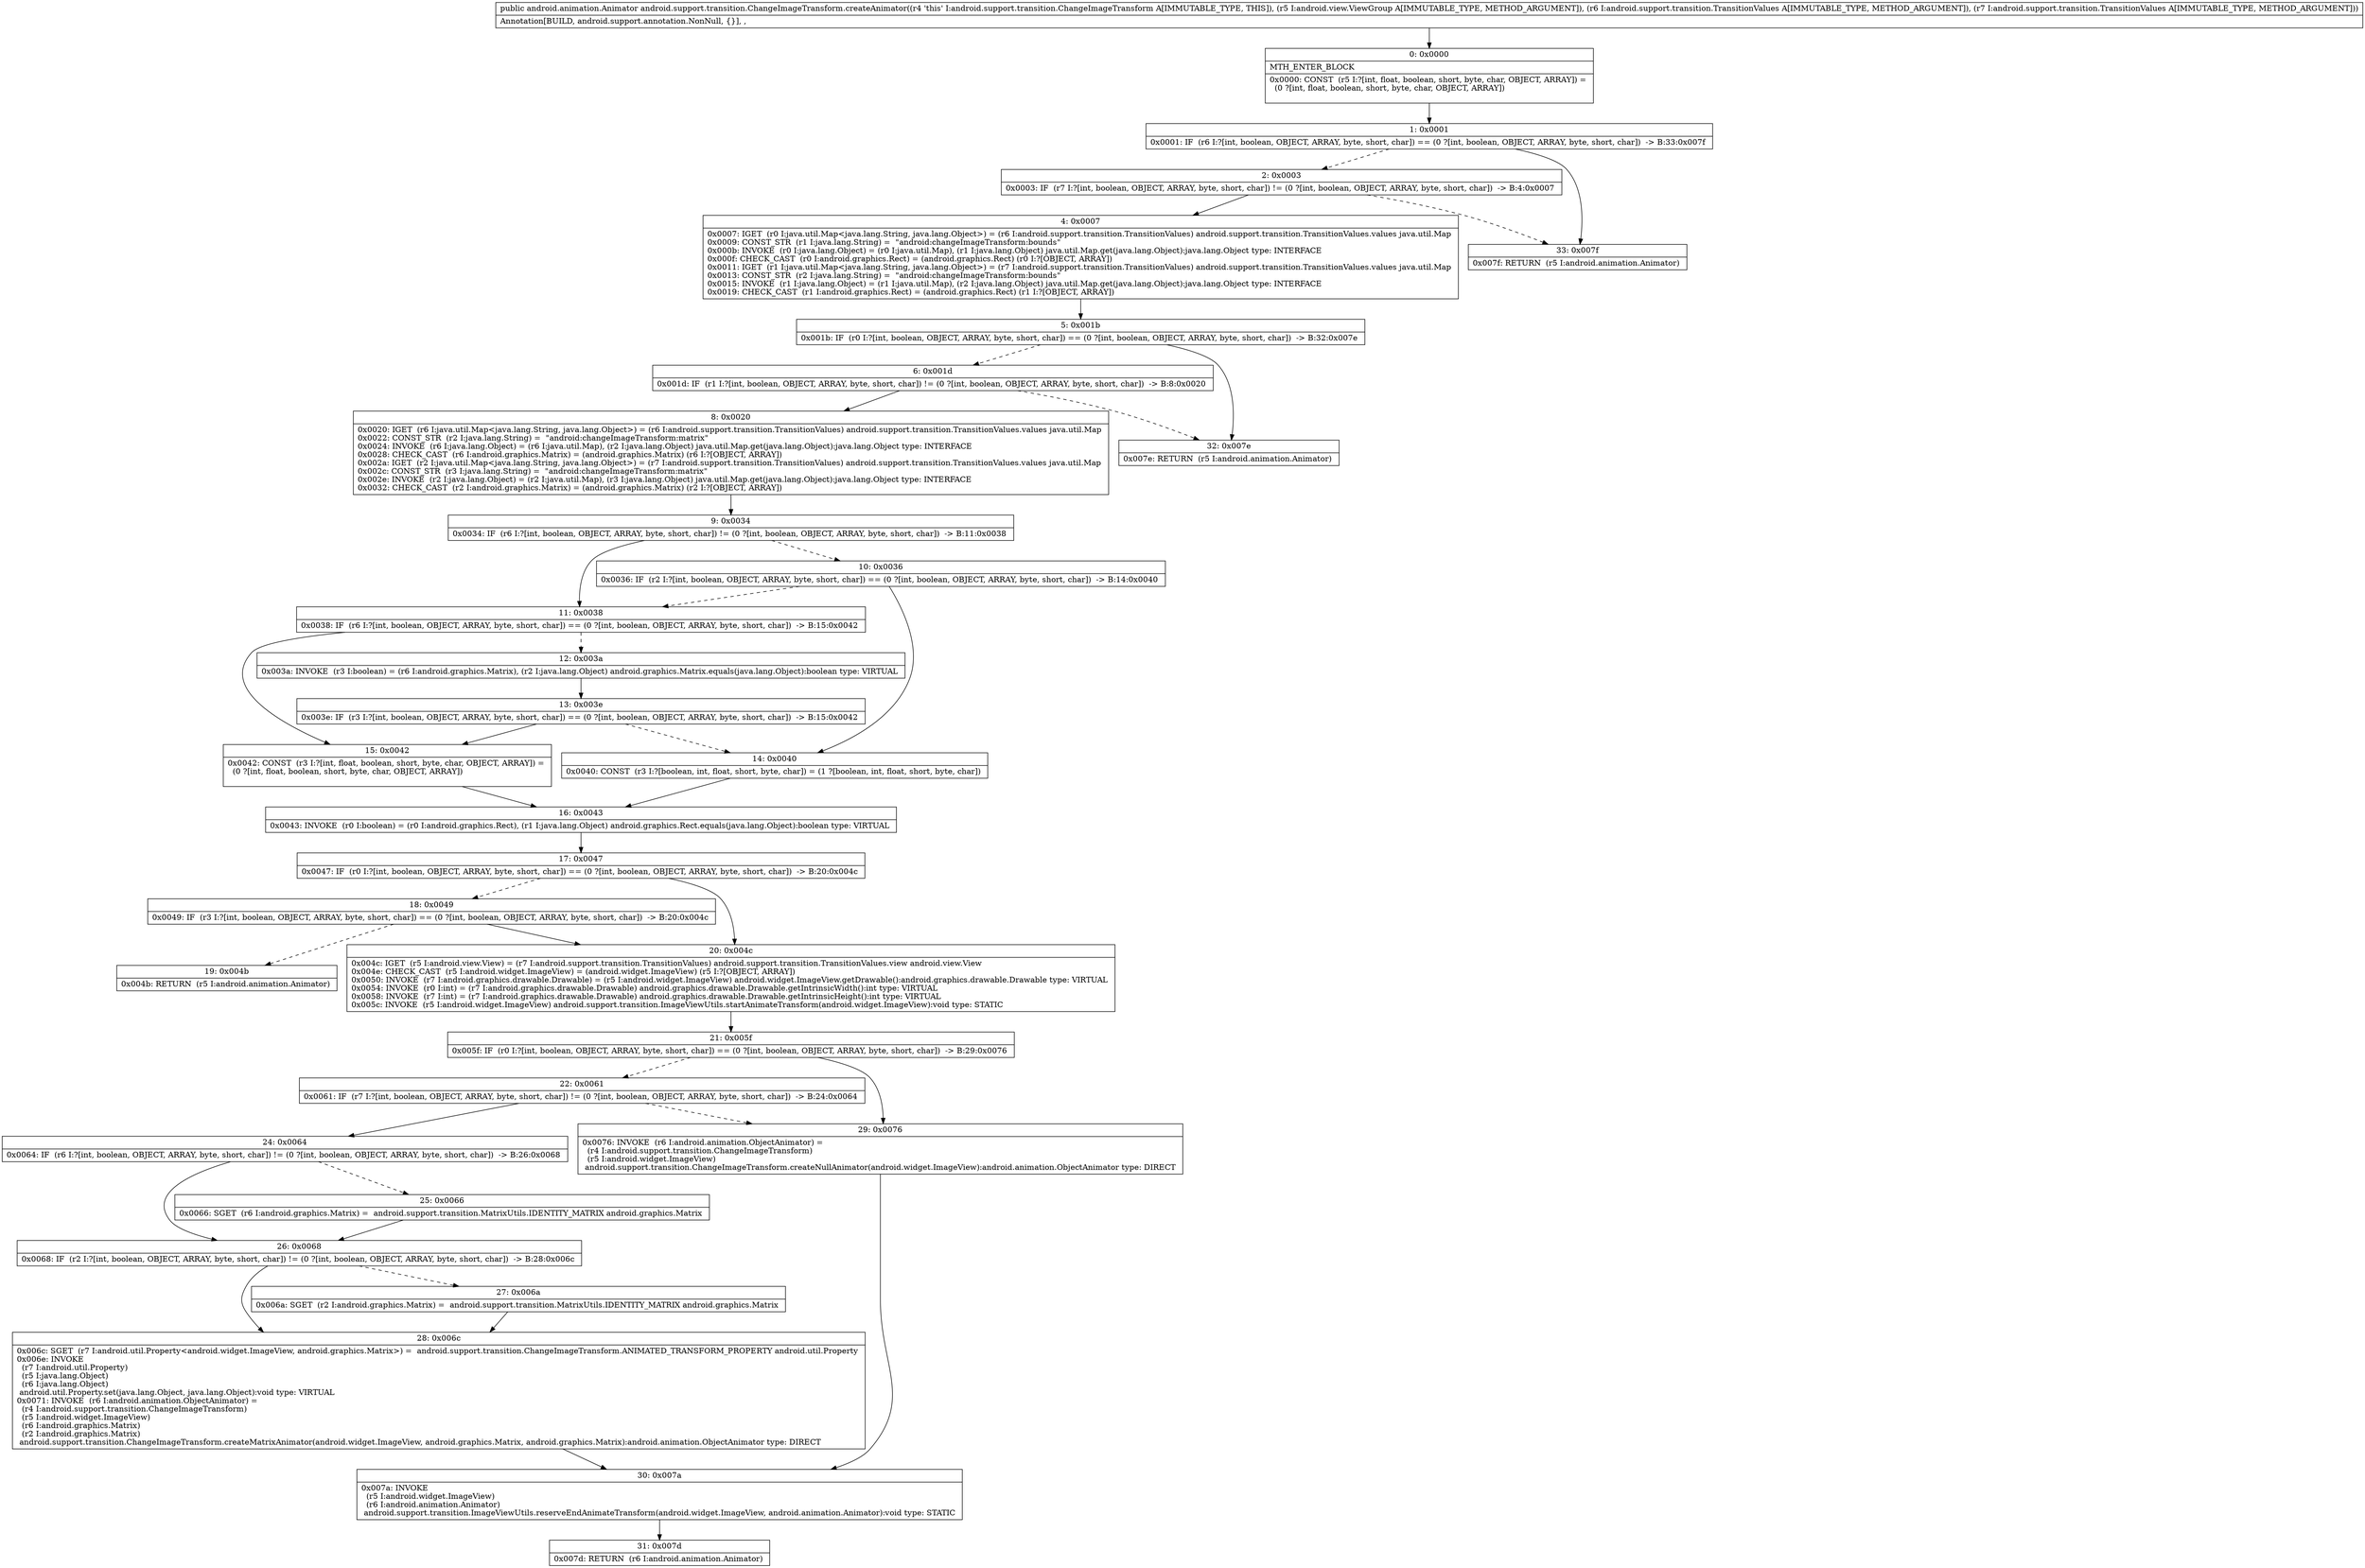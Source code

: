 digraph "CFG forandroid.support.transition.ChangeImageTransform.createAnimator(Landroid\/view\/ViewGroup;Landroid\/support\/transition\/TransitionValues;Landroid\/support\/transition\/TransitionValues;)Landroid\/animation\/Animator;" {
Node_0 [shape=record,label="{0\:\ 0x0000|MTH_ENTER_BLOCK\l|0x0000: CONST  (r5 I:?[int, float, boolean, short, byte, char, OBJECT, ARRAY]) = \l  (0 ?[int, float, boolean, short, byte, char, OBJECT, ARRAY])\l \l}"];
Node_1 [shape=record,label="{1\:\ 0x0001|0x0001: IF  (r6 I:?[int, boolean, OBJECT, ARRAY, byte, short, char]) == (0 ?[int, boolean, OBJECT, ARRAY, byte, short, char])  \-\> B:33:0x007f \l}"];
Node_2 [shape=record,label="{2\:\ 0x0003|0x0003: IF  (r7 I:?[int, boolean, OBJECT, ARRAY, byte, short, char]) != (0 ?[int, boolean, OBJECT, ARRAY, byte, short, char])  \-\> B:4:0x0007 \l}"];
Node_4 [shape=record,label="{4\:\ 0x0007|0x0007: IGET  (r0 I:java.util.Map\<java.lang.String, java.lang.Object\>) = (r6 I:android.support.transition.TransitionValues) android.support.transition.TransitionValues.values java.util.Map \l0x0009: CONST_STR  (r1 I:java.lang.String) =  \"android:changeImageTransform:bounds\" \l0x000b: INVOKE  (r0 I:java.lang.Object) = (r0 I:java.util.Map), (r1 I:java.lang.Object) java.util.Map.get(java.lang.Object):java.lang.Object type: INTERFACE \l0x000f: CHECK_CAST  (r0 I:android.graphics.Rect) = (android.graphics.Rect) (r0 I:?[OBJECT, ARRAY]) \l0x0011: IGET  (r1 I:java.util.Map\<java.lang.String, java.lang.Object\>) = (r7 I:android.support.transition.TransitionValues) android.support.transition.TransitionValues.values java.util.Map \l0x0013: CONST_STR  (r2 I:java.lang.String) =  \"android:changeImageTransform:bounds\" \l0x0015: INVOKE  (r1 I:java.lang.Object) = (r1 I:java.util.Map), (r2 I:java.lang.Object) java.util.Map.get(java.lang.Object):java.lang.Object type: INTERFACE \l0x0019: CHECK_CAST  (r1 I:android.graphics.Rect) = (android.graphics.Rect) (r1 I:?[OBJECT, ARRAY]) \l}"];
Node_5 [shape=record,label="{5\:\ 0x001b|0x001b: IF  (r0 I:?[int, boolean, OBJECT, ARRAY, byte, short, char]) == (0 ?[int, boolean, OBJECT, ARRAY, byte, short, char])  \-\> B:32:0x007e \l}"];
Node_6 [shape=record,label="{6\:\ 0x001d|0x001d: IF  (r1 I:?[int, boolean, OBJECT, ARRAY, byte, short, char]) != (0 ?[int, boolean, OBJECT, ARRAY, byte, short, char])  \-\> B:8:0x0020 \l}"];
Node_8 [shape=record,label="{8\:\ 0x0020|0x0020: IGET  (r6 I:java.util.Map\<java.lang.String, java.lang.Object\>) = (r6 I:android.support.transition.TransitionValues) android.support.transition.TransitionValues.values java.util.Map \l0x0022: CONST_STR  (r2 I:java.lang.String) =  \"android:changeImageTransform:matrix\" \l0x0024: INVOKE  (r6 I:java.lang.Object) = (r6 I:java.util.Map), (r2 I:java.lang.Object) java.util.Map.get(java.lang.Object):java.lang.Object type: INTERFACE \l0x0028: CHECK_CAST  (r6 I:android.graphics.Matrix) = (android.graphics.Matrix) (r6 I:?[OBJECT, ARRAY]) \l0x002a: IGET  (r2 I:java.util.Map\<java.lang.String, java.lang.Object\>) = (r7 I:android.support.transition.TransitionValues) android.support.transition.TransitionValues.values java.util.Map \l0x002c: CONST_STR  (r3 I:java.lang.String) =  \"android:changeImageTransform:matrix\" \l0x002e: INVOKE  (r2 I:java.lang.Object) = (r2 I:java.util.Map), (r3 I:java.lang.Object) java.util.Map.get(java.lang.Object):java.lang.Object type: INTERFACE \l0x0032: CHECK_CAST  (r2 I:android.graphics.Matrix) = (android.graphics.Matrix) (r2 I:?[OBJECT, ARRAY]) \l}"];
Node_9 [shape=record,label="{9\:\ 0x0034|0x0034: IF  (r6 I:?[int, boolean, OBJECT, ARRAY, byte, short, char]) != (0 ?[int, boolean, OBJECT, ARRAY, byte, short, char])  \-\> B:11:0x0038 \l}"];
Node_10 [shape=record,label="{10\:\ 0x0036|0x0036: IF  (r2 I:?[int, boolean, OBJECT, ARRAY, byte, short, char]) == (0 ?[int, boolean, OBJECT, ARRAY, byte, short, char])  \-\> B:14:0x0040 \l}"];
Node_11 [shape=record,label="{11\:\ 0x0038|0x0038: IF  (r6 I:?[int, boolean, OBJECT, ARRAY, byte, short, char]) == (0 ?[int, boolean, OBJECT, ARRAY, byte, short, char])  \-\> B:15:0x0042 \l}"];
Node_12 [shape=record,label="{12\:\ 0x003a|0x003a: INVOKE  (r3 I:boolean) = (r6 I:android.graphics.Matrix), (r2 I:java.lang.Object) android.graphics.Matrix.equals(java.lang.Object):boolean type: VIRTUAL \l}"];
Node_13 [shape=record,label="{13\:\ 0x003e|0x003e: IF  (r3 I:?[int, boolean, OBJECT, ARRAY, byte, short, char]) == (0 ?[int, boolean, OBJECT, ARRAY, byte, short, char])  \-\> B:15:0x0042 \l}"];
Node_14 [shape=record,label="{14\:\ 0x0040|0x0040: CONST  (r3 I:?[boolean, int, float, short, byte, char]) = (1 ?[boolean, int, float, short, byte, char]) \l}"];
Node_15 [shape=record,label="{15\:\ 0x0042|0x0042: CONST  (r3 I:?[int, float, boolean, short, byte, char, OBJECT, ARRAY]) = \l  (0 ?[int, float, boolean, short, byte, char, OBJECT, ARRAY])\l \l}"];
Node_16 [shape=record,label="{16\:\ 0x0043|0x0043: INVOKE  (r0 I:boolean) = (r0 I:android.graphics.Rect), (r1 I:java.lang.Object) android.graphics.Rect.equals(java.lang.Object):boolean type: VIRTUAL \l}"];
Node_17 [shape=record,label="{17\:\ 0x0047|0x0047: IF  (r0 I:?[int, boolean, OBJECT, ARRAY, byte, short, char]) == (0 ?[int, boolean, OBJECT, ARRAY, byte, short, char])  \-\> B:20:0x004c \l}"];
Node_18 [shape=record,label="{18\:\ 0x0049|0x0049: IF  (r3 I:?[int, boolean, OBJECT, ARRAY, byte, short, char]) == (0 ?[int, boolean, OBJECT, ARRAY, byte, short, char])  \-\> B:20:0x004c \l}"];
Node_19 [shape=record,label="{19\:\ 0x004b|0x004b: RETURN  (r5 I:android.animation.Animator) \l}"];
Node_20 [shape=record,label="{20\:\ 0x004c|0x004c: IGET  (r5 I:android.view.View) = (r7 I:android.support.transition.TransitionValues) android.support.transition.TransitionValues.view android.view.View \l0x004e: CHECK_CAST  (r5 I:android.widget.ImageView) = (android.widget.ImageView) (r5 I:?[OBJECT, ARRAY]) \l0x0050: INVOKE  (r7 I:android.graphics.drawable.Drawable) = (r5 I:android.widget.ImageView) android.widget.ImageView.getDrawable():android.graphics.drawable.Drawable type: VIRTUAL \l0x0054: INVOKE  (r0 I:int) = (r7 I:android.graphics.drawable.Drawable) android.graphics.drawable.Drawable.getIntrinsicWidth():int type: VIRTUAL \l0x0058: INVOKE  (r7 I:int) = (r7 I:android.graphics.drawable.Drawable) android.graphics.drawable.Drawable.getIntrinsicHeight():int type: VIRTUAL \l0x005c: INVOKE  (r5 I:android.widget.ImageView) android.support.transition.ImageViewUtils.startAnimateTransform(android.widget.ImageView):void type: STATIC \l}"];
Node_21 [shape=record,label="{21\:\ 0x005f|0x005f: IF  (r0 I:?[int, boolean, OBJECT, ARRAY, byte, short, char]) == (0 ?[int, boolean, OBJECT, ARRAY, byte, short, char])  \-\> B:29:0x0076 \l}"];
Node_22 [shape=record,label="{22\:\ 0x0061|0x0061: IF  (r7 I:?[int, boolean, OBJECT, ARRAY, byte, short, char]) != (0 ?[int, boolean, OBJECT, ARRAY, byte, short, char])  \-\> B:24:0x0064 \l}"];
Node_24 [shape=record,label="{24\:\ 0x0064|0x0064: IF  (r6 I:?[int, boolean, OBJECT, ARRAY, byte, short, char]) != (0 ?[int, boolean, OBJECT, ARRAY, byte, short, char])  \-\> B:26:0x0068 \l}"];
Node_25 [shape=record,label="{25\:\ 0x0066|0x0066: SGET  (r6 I:android.graphics.Matrix) =  android.support.transition.MatrixUtils.IDENTITY_MATRIX android.graphics.Matrix \l}"];
Node_26 [shape=record,label="{26\:\ 0x0068|0x0068: IF  (r2 I:?[int, boolean, OBJECT, ARRAY, byte, short, char]) != (0 ?[int, boolean, OBJECT, ARRAY, byte, short, char])  \-\> B:28:0x006c \l}"];
Node_27 [shape=record,label="{27\:\ 0x006a|0x006a: SGET  (r2 I:android.graphics.Matrix) =  android.support.transition.MatrixUtils.IDENTITY_MATRIX android.graphics.Matrix \l}"];
Node_28 [shape=record,label="{28\:\ 0x006c|0x006c: SGET  (r7 I:android.util.Property\<android.widget.ImageView, android.graphics.Matrix\>) =  android.support.transition.ChangeImageTransform.ANIMATED_TRANSFORM_PROPERTY android.util.Property \l0x006e: INVOKE  \l  (r7 I:android.util.Property)\l  (r5 I:java.lang.Object)\l  (r6 I:java.lang.Object)\l android.util.Property.set(java.lang.Object, java.lang.Object):void type: VIRTUAL \l0x0071: INVOKE  (r6 I:android.animation.ObjectAnimator) = \l  (r4 I:android.support.transition.ChangeImageTransform)\l  (r5 I:android.widget.ImageView)\l  (r6 I:android.graphics.Matrix)\l  (r2 I:android.graphics.Matrix)\l android.support.transition.ChangeImageTransform.createMatrixAnimator(android.widget.ImageView, android.graphics.Matrix, android.graphics.Matrix):android.animation.ObjectAnimator type: DIRECT \l}"];
Node_29 [shape=record,label="{29\:\ 0x0076|0x0076: INVOKE  (r6 I:android.animation.ObjectAnimator) = \l  (r4 I:android.support.transition.ChangeImageTransform)\l  (r5 I:android.widget.ImageView)\l android.support.transition.ChangeImageTransform.createNullAnimator(android.widget.ImageView):android.animation.ObjectAnimator type: DIRECT \l}"];
Node_30 [shape=record,label="{30\:\ 0x007a|0x007a: INVOKE  \l  (r5 I:android.widget.ImageView)\l  (r6 I:android.animation.Animator)\l android.support.transition.ImageViewUtils.reserveEndAnimateTransform(android.widget.ImageView, android.animation.Animator):void type: STATIC \l}"];
Node_31 [shape=record,label="{31\:\ 0x007d|0x007d: RETURN  (r6 I:android.animation.Animator) \l}"];
Node_32 [shape=record,label="{32\:\ 0x007e|0x007e: RETURN  (r5 I:android.animation.Animator) \l}"];
Node_33 [shape=record,label="{33\:\ 0x007f|0x007f: RETURN  (r5 I:android.animation.Animator) \l}"];
MethodNode[shape=record,label="{public android.animation.Animator android.support.transition.ChangeImageTransform.createAnimator((r4 'this' I:android.support.transition.ChangeImageTransform A[IMMUTABLE_TYPE, THIS]), (r5 I:android.view.ViewGroup A[IMMUTABLE_TYPE, METHOD_ARGUMENT]), (r6 I:android.support.transition.TransitionValues A[IMMUTABLE_TYPE, METHOD_ARGUMENT]), (r7 I:android.support.transition.TransitionValues A[IMMUTABLE_TYPE, METHOD_ARGUMENT]))  | Annotation[BUILD, android.support.annotation.NonNull, \{\}], , \l}"];
MethodNode -> Node_0;
Node_0 -> Node_1;
Node_1 -> Node_2[style=dashed];
Node_1 -> Node_33;
Node_2 -> Node_4;
Node_2 -> Node_33[style=dashed];
Node_4 -> Node_5;
Node_5 -> Node_6[style=dashed];
Node_5 -> Node_32;
Node_6 -> Node_8;
Node_6 -> Node_32[style=dashed];
Node_8 -> Node_9;
Node_9 -> Node_10[style=dashed];
Node_9 -> Node_11;
Node_10 -> Node_11[style=dashed];
Node_10 -> Node_14;
Node_11 -> Node_12[style=dashed];
Node_11 -> Node_15;
Node_12 -> Node_13;
Node_13 -> Node_14[style=dashed];
Node_13 -> Node_15;
Node_14 -> Node_16;
Node_15 -> Node_16;
Node_16 -> Node_17;
Node_17 -> Node_18[style=dashed];
Node_17 -> Node_20;
Node_18 -> Node_19[style=dashed];
Node_18 -> Node_20;
Node_20 -> Node_21;
Node_21 -> Node_22[style=dashed];
Node_21 -> Node_29;
Node_22 -> Node_24;
Node_22 -> Node_29[style=dashed];
Node_24 -> Node_25[style=dashed];
Node_24 -> Node_26;
Node_25 -> Node_26;
Node_26 -> Node_27[style=dashed];
Node_26 -> Node_28;
Node_27 -> Node_28;
Node_28 -> Node_30;
Node_29 -> Node_30;
Node_30 -> Node_31;
}


